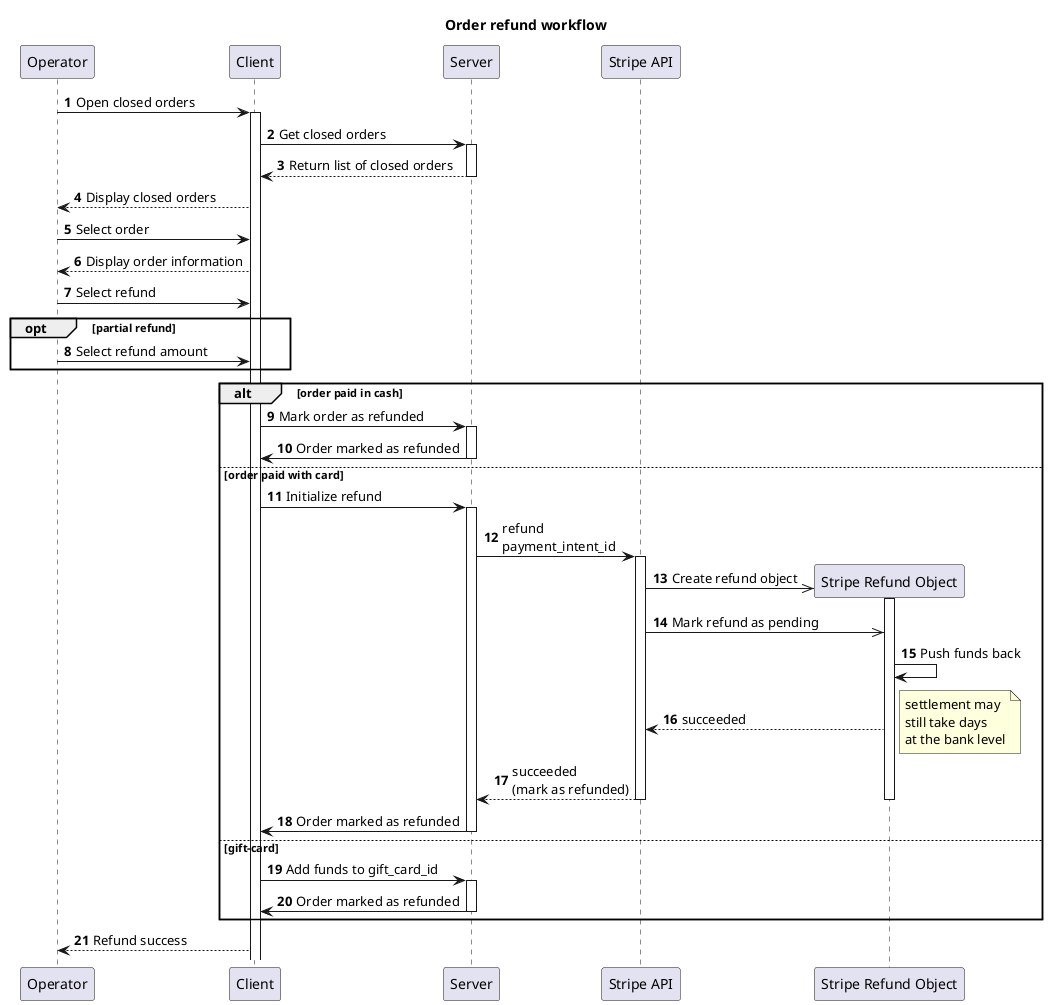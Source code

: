 @startuml refund
 
title Order refund workflow

participant Operator
participant Client
participant Server
participant "Stripe API" as stripe

autonumber

Operator->Client: Open closed orders
activate Client
Client->Server: Get closed orders
activate Server
Server-->Client: Return list of closed orders
deactivate Server
Client-->Operator: Display closed orders
Operator->Client: Select order
Client-->Operator: Display order information
Operator->Client: Select refund
opt partial refund
Operator->Client: Select refund amount

end
 
alt order paid in cash
    Client->Server: Mark order as refunded
activate Server
    Server->Client: Order marked as refunded
deactivate Server

else order paid with card 
    Client->Server: Initialize refund
activate Server
    Server->stripe: refund\npayment_intent_id
    activate stripe
    create "Stripe Refund Object" as refund
    stripe->>refund: Create refund object
    activate refund
    stripe->>refund: Mark refund as pending
    refund->refund: Push funds back
    refund-->stripe: succeeded
    note right
    settlement may 
    still take days
    at the bank level
    end note
    stripe-->Server: succeeded\n(mark as refunded)
    deactivate stripe
    deactivate refund
    Server->Client: Order marked as refunded
deactivate Server

else gift-card
    Client->Server: Add funds to gift_card_id
activate Server
    Server->Client: Order marked as refunded
deactivate Server
end
    Client-->Operator: Refund success

@enduml refund